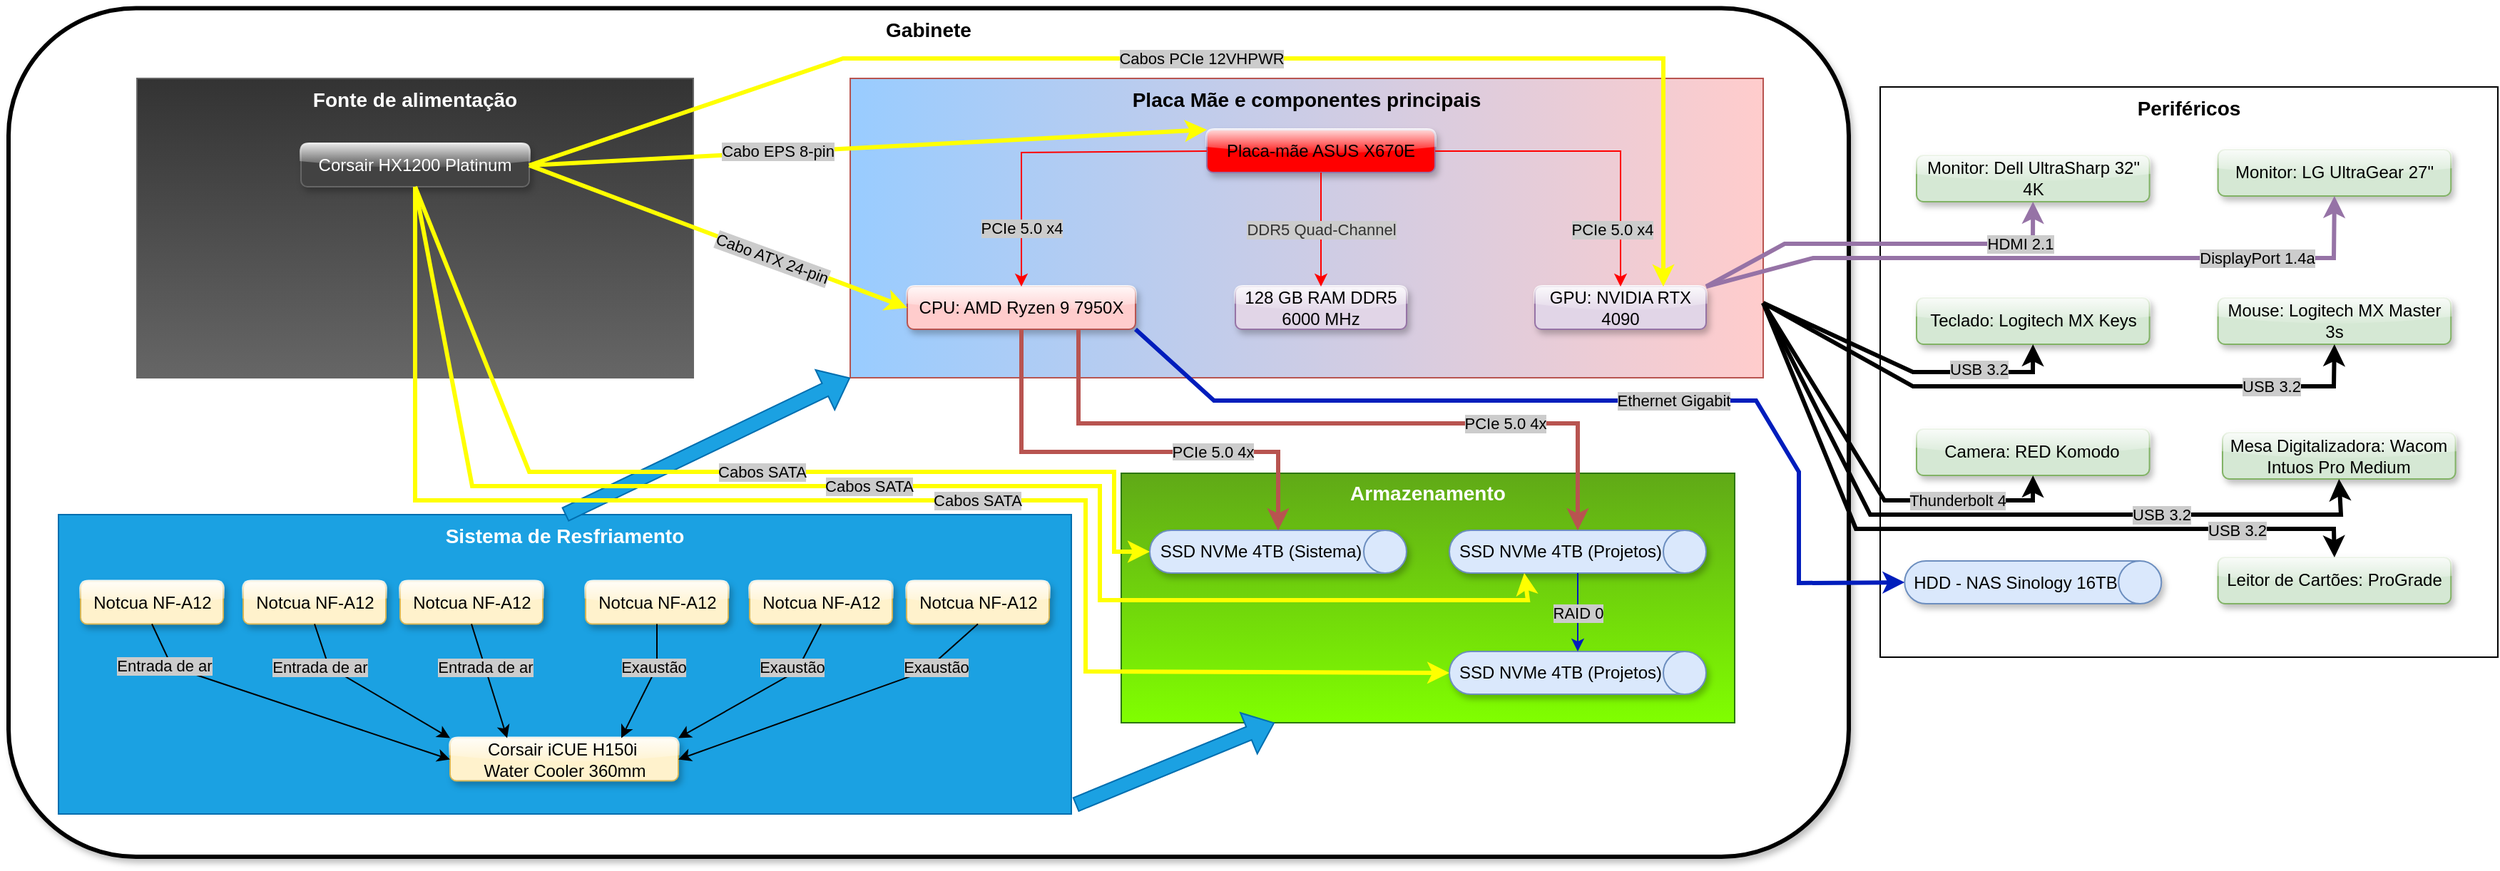 <mxfile version="26.1.0">
  <diagram name="Página-1" id="w-pWxgsOLJgiRa241B7u">
    <mxGraphModel dx="1683" dy="741" grid="1" gridSize="10" guides="1" tooltips="1" connect="1" arrows="1" fold="1" page="1" pageScale="1" pageWidth="827" pageHeight="1169" math="0" shadow="0">
      <root>
        <mxCell id="0" />
        <mxCell id="1" parent="0" />
        <mxCell id="-jeQGTVYPXbO6OJHoNEM-46" value="Gabinete" style="rounded=1;whiteSpace=wrap;html=1;fontSize=14;fontStyle=1;verticalAlign=top;labelBackgroundColor=default;glass=0;shadow=1;strokeWidth=3;" vertex="1" parent="1">
          <mxGeometry x="5" y="4.75" width="1290" height="595.25" as="geometry" />
        </mxCell>
        <mxCell id="-jeQGTVYPXbO6OJHoNEM-161" value="Fonte de alimentação" style="rounded=0;whiteSpace=wrap;html=1;fontSize=14;verticalAlign=top;fontStyle=1;fillColor=#666666;gradientColor=#333333;strokeColor=#666666;gradientDirection=north;fontColor=#FFFFFF;" vertex="1" parent="1">
          <mxGeometry x="95" y="54" width="390" height="210" as="geometry" />
        </mxCell>
        <mxCell id="-jeQGTVYPXbO6OJHoNEM-2" value="Placa Mãe e componentes principais" style="rounded=0;whiteSpace=wrap;html=1;verticalAlign=top;fontSize=14;fontStyle=1;fillColor=#99CCFF;gradientColor=#FFCCCC;strokeColor=#b85450;gradientDirection=east;" vertex="1" parent="1">
          <mxGeometry x="595" y="54" width="640" height="210" as="geometry" />
        </mxCell>
        <mxCell id="-jeQGTVYPXbO6OJHoNEM-4" value="&lt;div&gt;&lt;br&gt;&lt;/div&gt;&lt;div&gt;&lt;br&gt;&lt;/div&gt;Armazenamento" style="rounded=0;whiteSpace=wrap;html=1;glass=0;labelPosition=center;verticalLabelPosition=middle;align=center;verticalAlign=top;horizontal=1;spacingTop=-35;fontStyle=1;fontSize=14;labelBackgroundColor=none;fillColor=#60a917;strokeColor=#2D7600;fontColor=#ffffff;gradientColor=#80FF00;gradientDirection=south;" vertex="1" parent="1">
          <mxGeometry x="785" y="331" width="430" height="175" as="geometry" />
        </mxCell>
        <mxCell id="-jeQGTVYPXbO6OJHoNEM-1" value="Sistema de Resfriamento" style="rounded=0;whiteSpace=wrap;html=1;fontSize=14;fontStyle=1;verticalAlign=top;fillColor=#1ba1e2;fontColor=#ffffff;strokeColor=#006EAF;" vertex="1" parent="1">
          <mxGeometry x="40" y="360" width="710" height="210" as="geometry" />
        </mxCell>
        <mxCell id="-jeQGTVYPXbO6OJHoNEM-3" value="Periféricos" style="rounded=0;whiteSpace=wrap;html=1;labelPosition=center;verticalLabelPosition=middle;align=center;verticalAlign=top;fontStyle=1;fontSize=14;" vertex="1" parent="1">
          <mxGeometry x="1317" y="60" width="433" height="400" as="geometry" />
        </mxCell>
        <mxCell id="-jeQGTVYPXbO6OJHoNEM-11" value="SSD NVMe 4TB (Sistema)" style="shape=cylinder3;whiteSpace=wrap;html=1;boundedLbl=1;backgroundOutline=1;size=15;direction=south;fillColor=#dae8fc;strokeColor=#6c8ebf;shadow=1;rounded=1;glass=1;align=center;verticalAlign=middle;fontFamily=Helvetica;fontSize=12;fontColor=default;gradientColor=none;" vertex="1" parent="1">
          <mxGeometry x="805" y="371" width="180" height="30" as="geometry" />
        </mxCell>
        <mxCell id="-jeQGTVYPXbO6OJHoNEM-12" value="HDD - NAS Sinology 16TB" style="shape=cylinder3;whiteSpace=wrap;html=1;boundedLbl=1;backgroundOutline=1;size=15;direction=south;fillColor=#dae8fc;strokeColor=#6c8ebf;shadow=1;rounded=1;glass=1;align=center;verticalAlign=middle;fontFamily=Helvetica;fontSize=12;fontColor=default;gradientColor=none;" vertex="1" parent="1">
          <mxGeometry x="1334.14" y="392.5" width="180" height="30" as="geometry" />
        </mxCell>
        <mxCell id="-jeQGTVYPXbO6OJHoNEM-14" value="Placa-mãe ASUS X670E" style="rounded=1;whiteSpace=wrap;html=1;fillColor=#FF0000;strokeColor=#9673a6;glass=1;shadow=1;" vertex="1" parent="1">
          <mxGeometry x="845" y="90" width="160" height="30" as="geometry" />
        </mxCell>
        <mxCell id="-jeQGTVYPXbO6OJHoNEM-15" value="GPU: NVIDIA RTX 4090" style="rounded=1;whiteSpace=wrap;html=1;fillColor=#e1d5e7;strokeColor=#9673a6;glass=1;shadow=1;" vertex="1" parent="1">
          <mxGeometry x="1075" y="200" width="120" height="30" as="geometry" />
        </mxCell>
        <mxCell id="-jeQGTVYPXbO6OJHoNEM-16" value="128 GB RAM DDR5 6000 MHz" style="rounded=1;whiteSpace=wrap;html=1;fillColor=#e1d5e7;strokeColor=#9673a6;glass=1;shadow=1;" vertex="1" parent="1">
          <mxGeometry x="865" y="200" width="120" height="30" as="geometry" />
        </mxCell>
        <mxCell id="-jeQGTVYPXbO6OJHoNEM-18" value="CPU: AMD Ryzen 9 7950X" style="rounded=1;whiteSpace=wrap;html=1;fillColor=#FFCCCC;strokeColor=#b85450;glass=1;shadow=1;" vertex="1" parent="1">
          <mxGeometry x="635" y="200" width="160" height="30" as="geometry" />
        </mxCell>
        <mxCell id="-jeQGTVYPXbO6OJHoNEM-95" value="" style="group" vertex="1" connectable="0" parent="1">
          <mxGeometry x="55.5" y="406.75" width="679" height="140" as="geometry" />
        </mxCell>
        <mxCell id="-jeQGTVYPXbO6OJHoNEM-44" value="Corsair iCUE H150i&amp;nbsp;&lt;div&gt;Water Cooler 360mm&lt;/div&gt;" style="rounded=1;whiteSpace=wrap;html=1;fillColor=#fff2cc;strokeColor=#d6b656;glass=1;shadow=1;" vertex="1" parent="-jeQGTVYPXbO6OJHoNEM-95">
          <mxGeometry x="259" y="110" width="160" height="30" as="geometry" />
        </mxCell>
        <mxCell id="-jeQGTVYPXbO6OJHoNEM-45" value="&lt;font&gt;Notcua NF-A12&lt;/font&gt;" style="rounded=1;whiteSpace=wrap;html=1;fillColor=#fff2cc;strokeColor=#d6b656;glass=1;shadow=1;" vertex="1" parent="-jeQGTVYPXbO6OJHoNEM-95">
          <mxGeometry width="100" height="30" as="geometry" />
        </mxCell>
        <mxCell id="-jeQGTVYPXbO6OJHoNEM-51" value="&lt;font&gt;Notcua NF-A12&lt;/font&gt;" style="rounded=1;whiteSpace=wrap;html=1;fillColor=#fff2cc;strokeColor=#d6b656;glass=1;shadow=1;" vertex="1" parent="-jeQGTVYPXbO6OJHoNEM-95">
          <mxGeometry x="114" width="100" height="30" as="geometry" />
        </mxCell>
        <mxCell id="-jeQGTVYPXbO6OJHoNEM-52" value="&lt;font&gt;Notcua NF-A12&lt;/font&gt;" style="rounded=1;whiteSpace=wrap;html=1;fillColor=#fff2cc;strokeColor=#d6b656;glass=1;shadow=1;" vertex="1" parent="-jeQGTVYPXbO6OJHoNEM-95">
          <mxGeometry x="224" width="100" height="30" as="geometry" />
        </mxCell>
        <mxCell id="-jeQGTVYPXbO6OJHoNEM-53" value="&lt;font&gt;Notcua NF-A12&lt;/font&gt;" style="rounded=1;whiteSpace=wrap;html=1;fillColor=#fff2cc;strokeColor=#d6b656;glass=1;shadow=1;" vertex="1" parent="-jeQGTVYPXbO6OJHoNEM-95">
          <mxGeometry x="354" width="100" height="30" as="geometry" />
        </mxCell>
        <mxCell id="-jeQGTVYPXbO6OJHoNEM-54" value="&lt;font&gt;Notcua NF-A12&lt;/font&gt;" style="rounded=1;whiteSpace=wrap;html=1;fillColor=#fff2cc;strokeColor=#d6b656;glass=1;shadow=1;" vertex="1" parent="-jeQGTVYPXbO6OJHoNEM-95">
          <mxGeometry x="469" width="100" height="30" as="geometry" />
        </mxCell>
        <mxCell id="-jeQGTVYPXbO6OJHoNEM-55" value="&lt;font&gt;Notcua NF-A12&lt;/font&gt;" style="rounded=1;whiteSpace=wrap;html=1;fillColor=#fff2cc;strokeColor=#d6b656;glass=1;shadow=1;" vertex="1" parent="-jeQGTVYPXbO6OJHoNEM-95">
          <mxGeometry x="579" width="100" height="30" as="geometry" />
        </mxCell>
        <mxCell id="-jeQGTVYPXbO6OJHoNEM-56" value="" style="endArrow=classic;html=1;rounded=0;exitX=0.5;exitY=1;exitDx=0;exitDy=0;entryX=0;entryY=0.5;entryDx=0;entryDy=0;spacingLeft=0;spacingTop=6;" edge="1" parent="-jeQGTVYPXbO6OJHoNEM-95" source="-jeQGTVYPXbO6OJHoNEM-45" target="-jeQGTVYPXbO6OJHoNEM-44">
          <mxGeometry relative="1" as="geometry">
            <mxPoint x="224" y="100" as="sourcePoint" />
            <mxPoint x="324" y="100" as="targetPoint" />
            <Array as="points">
              <mxPoint x="64" y="60" />
            </Array>
          </mxGeometry>
        </mxCell>
        <mxCell id="-jeQGTVYPXbO6OJHoNEM-57" value="Entrada de ar" style="edgeLabel;resizable=0;html=1;;align=center;verticalAlign=middle;labelBackgroundColor=#CCCCCC;" connectable="0" vertex="1" parent="-jeQGTVYPXbO6OJHoNEM-56">
          <mxGeometry relative="1" as="geometry">
            <mxPoint x="-88" y="-28" as="offset" />
          </mxGeometry>
        </mxCell>
        <mxCell id="-jeQGTVYPXbO6OJHoNEM-60" value="" style="endArrow=classic;html=1;rounded=0;exitX=0.5;exitY=1;exitDx=0;exitDy=0;entryX=0;entryY=0;entryDx=0;entryDy=0;spacingLeft=0;spacingTop=6;" edge="1" parent="-jeQGTVYPXbO6OJHoNEM-95" source="-jeQGTVYPXbO6OJHoNEM-51" target="-jeQGTVYPXbO6OJHoNEM-44">
          <mxGeometry relative="1" as="geometry">
            <mxPoint x="74" y="40" as="sourcePoint" />
            <mxPoint x="297" y="125" as="targetPoint" />
            <Array as="points">
              <mxPoint x="174" y="60" />
            </Array>
          </mxGeometry>
        </mxCell>
        <mxCell id="-jeQGTVYPXbO6OJHoNEM-61" value="Entrada de ar" style="edgeLabel;resizable=0;html=1;;align=center;verticalAlign=middle;labelBackgroundColor=#CCCCCC;" connectable="0" vertex="1" parent="-jeQGTVYPXbO6OJHoNEM-60">
          <mxGeometry relative="1" as="geometry">
            <mxPoint x="-36" y="-17" as="offset" />
          </mxGeometry>
        </mxCell>
        <mxCell id="-jeQGTVYPXbO6OJHoNEM-62" value="" style="endArrow=classic;html=1;rounded=0;exitX=0.5;exitY=1;exitDx=0;exitDy=0;entryX=0.25;entryY=0;entryDx=0;entryDy=0;spacingLeft=0;spacingTop=6;" edge="1" parent="-jeQGTVYPXbO6OJHoNEM-95" source="-jeQGTVYPXbO6OJHoNEM-52" target="-jeQGTVYPXbO6OJHoNEM-44">
          <mxGeometry relative="1" as="geometry">
            <mxPoint x="84" y="50" as="sourcePoint" />
            <mxPoint x="307" y="135" as="targetPoint" />
            <Array as="points" />
          </mxGeometry>
        </mxCell>
        <mxCell id="-jeQGTVYPXbO6OJHoNEM-63" value="Entrada de ar" style="edgeLabel;resizable=0;html=1;;align=center;verticalAlign=middle;labelBackgroundColor=#CCCCCC;" connectable="0" vertex="1" parent="-jeQGTVYPXbO6OJHoNEM-62">
          <mxGeometry relative="1" as="geometry">
            <mxPoint x="-3" y="-10" as="offset" />
          </mxGeometry>
        </mxCell>
        <mxCell id="-jeQGTVYPXbO6OJHoNEM-64" value="" style="endArrow=classic;html=1;rounded=0;exitX=0.5;exitY=1;exitDx=0;exitDy=0;entryX=1;entryY=0.5;entryDx=0;entryDy=0;spacingLeft=0;spacingTop=6;" edge="1" parent="-jeQGTVYPXbO6OJHoNEM-95" source="-jeQGTVYPXbO6OJHoNEM-55" target="-jeQGTVYPXbO6OJHoNEM-44">
          <mxGeometry relative="1" as="geometry">
            <mxPoint x="94" y="60" as="sourcePoint" />
            <mxPoint x="317" y="145" as="targetPoint" />
            <Array as="points">
              <mxPoint x="592" y="63" />
            </Array>
          </mxGeometry>
        </mxCell>
        <mxCell id="-jeQGTVYPXbO6OJHoNEM-65" value="Exaustão" style="edgeLabel;resizable=0;html=1;;align=center;verticalAlign=middle;labelBackgroundColor=#CCCCCC;" connectable="0" vertex="1" parent="-jeQGTVYPXbO6OJHoNEM-64">
          <mxGeometry relative="1" as="geometry">
            <mxPoint x="70" y="-26" as="offset" />
          </mxGeometry>
        </mxCell>
        <mxCell id="-jeQGTVYPXbO6OJHoNEM-66" value="" style="endArrow=classic;html=1;rounded=0;exitX=0.5;exitY=1;exitDx=0;exitDy=0;entryX=1;entryY=0;entryDx=0;entryDy=0;spacingLeft=0;spacingTop=6;" edge="1" parent="-jeQGTVYPXbO6OJHoNEM-95" source="-jeQGTVYPXbO6OJHoNEM-54" target="-jeQGTVYPXbO6OJHoNEM-44">
          <mxGeometry relative="1" as="geometry">
            <mxPoint x="624" y="40" as="sourcePoint" />
            <mxPoint x="457" y="125" as="targetPoint" />
            <Array as="points">
              <mxPoint x="502" y="63" />
            </Array>
          </mxGeometry>
        </mxCell>
        <mxCell id="-jeQGTVYPXbO6OJHoNEM-67" value="Exaustão" style="edgeLabel;resizable=0;html=1;;align=center;verticalAlign=middle;labelBackgroundColor=#CCCCCC;" connectable="0" vertex="1" parent="-jeQGTVYPXbO6OJHoNEM-66">
          <mxGeometry relative="1" as="geometry">
            <mxPoint x="22" y="-17" as="offset" />
          </mxGeometry>
        </mxCell>
        <mxCell id="-jeQGTVYPXbO6OJHoNEM-68" value="" style="endArrow=classic;html=1;rounded=0;exitX=0.5;exitY=1;exitDx=0;exitDy=0;entryX=0.75;entryY=0;entryDx=0;entryDy=0;spacingLeft=0;spacingTop=6;" edge="1" parent="-jeQGTVYPXbO6OJHoNEM-95" source="-jeQGTVYPXbO6OJHoNEM-53" target="-jeQGTVYPXbO6OJHoNEM-44">
          <mxGeometry relative="1" as="geometry">
            <mxPoint x="514" y="40" as="sourcePoint" />
            <mxPoint x="457" y="110" as="targetPoint" />
            <Array as="points">
              <mxPoint x="404" y="60" />
            </Array>
          </mxGeometry>
        </mxCell>
        <mxCell id="-jeQGTVYPXbO6OJHoNEM-69" value="Exaustão" style="edgeLabel;resizable=0;html=1;;align=center;verticalAlign=middle;labelBackgroundColor=#CCCCCC;" connectable="0" vertex="1" parent="-jeQGTVYPXbO6OJHoNEM-68">
          <mxGeometry relative="1" as="geometry">
            <mxPoint x="3" y="-12" as="offset" />
          </mxGeometry>
        </mxCell>
        <mxCell id="-jeQGTVYPXbO6OJHoNEM-123" value="SSD NVMe 4TB (Projetos)" style="shape=cylinder3;whiteSpace=wrap;html=1;boundedLbl=1;backgroundOutline=1;size=15;direction=south;fillColor=#dae8fc;strokeColor=#6c8ebf;shadow=1;rounded=1;glass=1;align=center;verticalAlign=middle;fontFamily=Helvetica;fontSize=12;fontColor=default;gradientColor=none;" vertex="1" parent="1">
          <mxGeometry x="1015" y="371" width="180" height="30" as="geometry" />
        </mxCell>
        <mxCell id="-jeQGTVYPXbO6OJHoNEM-124" value="SSD NVMe 4TB (Projetos)" style="shape=cylinder3;whiteSpace=wrap;html=1;boundedLbl=1;backgroundOutline=1;size=15;direction=south;fillColor=#dae8fc;strokeColor=#6c8ebf;shadow=1;rounded=1;glass=1;align=center;verticalAlign=middle;fontFamily=Helvetica;fontSize=12;fontColor=default;gradientColor=none;" vertex="1" parent="1">
          <mxGeometry x="1015" y="456" width="180" height="30" as="geometry" />
        </mxCell>
        <mxCell id="-jeQGTVYPXbO6OJHoNEM-136" value="" style="endArrow=classic;html=1;rounded=0;exitX=1;exitY=0.5;exitDx=0;exitDy=0;exitPerimeter=0;strokeColor=#001DBC;fillColor=#0050ef;" edge="1" parent="1" source="-jeQGTVYPXbO6OJHoNEM-123" target="-jeQGTVYPXbO6OJHoNEM-124">
          <mxGeometry relative="1" as="geometry">
            <mxPoint x="855" y="391" as="sourcePoint" />
            <mxPoint x="955" y="391" as="targetPoint" />
          </mxGeometry>
        </mxCell>
        <mxCell id="-jeQGTVYPXbO6OJHoNEM-137" value="RAID 0" style="edgeLabel;resizable=0;html=1;;align=center;verticalAlign=middle;labelBackgroundColor=#CCCCCC;" connectable="0" vertex="1" parent="-jeQGTVYPXbO6OJHoNEM-136">
          <mxGeometry relative="1" as="geometry" />
        </mxCell>
        <mxCell id="-jeQGTVYPXbO6OJHoNEM-138" value="" style="endArrow=classic;html=1;rounded=0;exitX=1;exitY=1;exitDx=0;exitDy=0;entryX=0.5;entryY=1;entryDx=0;entryDy=0;entryPerimeter=0;strokeColor=#001DBC;strokeWidth=3;fillColor=#0050ef;" edge="1" parent="1" source="-jeQGTVYPXbO6OJHoNEM-18" target="-jeQGTVYPXbO6OJHoNEM-12">
          <mxGeometry relative="1" as="geometry">
            <mxPoint x="930" y="465" as="sourcePoint" />
            <mxPoint x="1030" y="465" as="targetPoint" />
            <Array as="points">
              <mxPoint x="850" y="280" />
              <mxPoint x="1230" y="280" />
              <mxPoint x="1260" y="330" />
              <mxPoint x="1260" y="408" />
            </Array>
          </mxGeometry>
        </mxCell>
        <mxCell id="-jeQGTVYPXbO6OJHoNEM-139" value="Ethernet Gigabit" style="edgeLabel;resizable=0;html=1;;align=center;verticalAlign=middle;labelBackgroundColor=#CCCCCC;" connectable="0" vertex="1" parent="-jeQGTVYPXbO6OJHoNEM-138">
          <mxGeometry relative="1" as="geometry">
            <mxPoint x="64" as="offset" />
          </mxGeometry>
        </mxCell>
        <mxCell id="-jeQGTVYPXbO6OJHoNEM-143" value="" style="endArrow=classic;html=1;rounded=0;exitX=1;exitY=0.5;exitDx=0;exitDy=0;strokeColor=#FF0000;entryX=0.5;entryY=0;entryDx=0;entryDy=0;" edge="1" parent="1" source="-jeQGTVYPXbO6OJHoNEM-14" target="-jeQGTVYPXbO6OJHoNEM-15">
          <mxGeometry relative="1" as="geometry">
            <mxPoint x="1225" y="267" as="sourcePoint" />
            <mxPoint x="1135" y="410" as="targetPoint" />
            <Array as="points">
              <mxPoint x="1135" y="105" />
            </Array>
          </mxGeometry>
        </mxCell>
        <mxCell id="-jeQGTVYPXbO6OJHoNEM-144" value="PCIe 5.0 x4" style="edgeLabel;resizable=0;html=1;;align=center;verticalAlign=middle;labelBackgroundColor=#CCCCCC;" connectable="0" vertex="1" parent="-jeQGTVYPXbO6OJHoNEM-143">
          <mxGeometry relative="1" as="geometry">
            <mxPoint x="11" y="55" as="offset" />
          </mxGeometry>
        </mxCell>
        <mxCell id="-jeQGTVYPXbO6OJHoNEM-145" value="" style="endArrow=classic;html=1;rounded=0;exitX=0;exitY=0.5;exitDx=0;exitDy=0;strokeColor=#FF0000;entryX=0.5;entryY=0;entryDx=0;entryDy=0;" edge="1" parent="1" source="-jeQGTVYPXbO6OJHoNEM-14" target="-jeQGTVYPXbO6OJHoNEM-18">
          <mxGeometry relative="1" as="geometry">
            <mxPoint x="1015" y="115" as="sourcePoint" />
            <mxPoint x="1145" y="237" as="targetPoint" />
            <Array as="points">
              <mxPoint x="715" y="106" />
            </Array>
          </mxGeometry>
        </mxCell>
        <mxCell id="-jeQGTVYPXbO6OJHoNEM-146" value="PCIe 5.0 x4" style="edgeLabel;resizable=0;html=1;;align=center;verticalAlign=middle;labelBackgroundColor=#CCCCCC;" connectable="0" vertex="1" parent="-jeQGTVYPXbO6OJHoNEM-145">
          <mxGeometry relative="1" as="geometry">
            <mxPoint x="-18" y="53" as="offset" />
          </mxGeometry>
        </mxCell>
        <mxCell id="-jeQGTVYPXbO6OJHoNEM-147" value="" style="endArrow=classic;html=1;rounded=0;exitX=0.5;exitY=1;exitDx=0;exitDy=0;entryX=0.5;entryY=0;entryDx=0;entryDy=0;strokeColor=#FF0000;" edge="1" parent="1" source="-jeQGTVYPXbO6OJHoNEM-14" target="-jeQGTVYPXbO6OJHoNEM-16">
          <mxGeometry relative="1" as="geometry">
            <mxPoint x="795" y="250" as="sourcePoint" />
            <mxPoint x="895" y="250" as="targetPoint" />
            <Array as="points" />
          </mxGeometry>
        </mxCell>
        <mxCell id="-jeQGTVYPXbO6OJHoNEM-148" value="&lt;span style=&quot;color: rgb(51, 51, 51); text-wrap-mode: wrap;&quot;&gt;DDR5 Quad-Channel&lt;/span&gt;" style="edgeLabel;resizable=0;html=1;;align=center;verticalAlign=middle;labelBackgroundColor=#CCCCCC;" connectable="0" vertex="1" parent="-jeQGTVYPXbO6OJHoNEM-147">
          <mxGeometry relative="1" as="geometry">
            <mxPoint as="offset" />
          </mxGeometry>
        </mxCell>
        <mxCell id="-jeQGTVYPXbO6OJHoNEM-154" value="Corsair HX1200 Platinum" style="rounded=1;whiteSpace=wrap;html=1;fillColor=#424242;strokeColor=#666666;glass=1;shadow=1;fontColor=#FFFFFF;" vertex="1" parent="1">
          <mxGeometry x="210" y="100" width="160" height="30" as="geometry" />
        </mxCell>
        <mxCell id="-jeQGTVYPXbO6OJHoNEM-165" value="Mesa Digitalizadora: Wacom Intuos Pro Medium" style="rounded=1;whiteSpace=wrap;html=1;fillColor=#d5e8d4;strokeColor=#82b366;glass=1;shadow=1;" vertex="1" parent="1">
          <mxGeometry x="1556.998" y="302.5" width="163.288" height="32.5" as="geometry" />
        </mxCell>
        <mxCell id="-jeQGTVYPXbO6OJHoNEM-84" value="Camera: RED Komodo" style="rounded=1;whiteSpace=wrap;html=1;fillColor=#d5e8d4;strokeColor=#82b366;glass=1;shadow=1;" vertex="1" parent="1">
          <mxGeometry x="1342.498" y="300" width="163.288" height="32.5" as="geometry" />
        </mxCell>
        <mxCell id="-jeQGTVYPXbO6OJHoNEM-86" value="&lt;font&gt;Leitor de Cartões: ProGrade&lt;/font&gt;" style="rounded=1;whiteSpace=wrap;html=1;fillColor=#d5e8d4;strokeColor=#82b366;glass=1;shadow=1;" vertex="1" parent="1">
          <mxGeometry x="1553.812" y="390" width="163.288" height="32.5" as="geometry" />
        </mxCell>
        <mxCell id="-jeQGTVYPXbO6OJHoNEM-82" value="&lt;font&gt;Monitor: Dell UltraSharp 32&quot; 4K&lt;/font&gt;" style="rounded=1;whiteSpace=wrap;html=1;fillColor=#d5e8d4;strokeColor=#82b366;glass=1;shadow=1;" vertex="1" parent="1">
          <mxGeometry x="1342.5" y="108" width="163.288" height="32.5" as="geometry" />
        </mxCell>
        <mxCell id="-jeQGTVYPXbO6OJHoNEM-83" value="Monitor: LG UltraGear 27&quot;&lt;span style=&quot;color: rgba(0, 0, 0, 0); font-family: monospace; font-size: 0px; text-align: start; text-wrap-mode: nowrap;&quot;&gt;%3CmxGraphModel%3E%3Croot%3E%3CmxCell%20id%3D%220%22%2F%3E%3CmxCell%20id%3D%221%22%20parent%3D%220%22%2F%3E%3CmxCell%20id%3D%222%22%20value%3D%22%26lt%3Bfont%26gt%3BDell%20UltraSharp%2032%26quot%3B%204K%26lt%3B%2Ffont%26gt%3B%22%20style%3D%22rounded%3D1%3BwhiteSpace%3Dwrap%3Bhtml%3D1%3BfillColor%3D%23fff2cc%3BstrokeColor%3D%23d6b656%3Bglass%3D1%3Bshadow%3D1%3B%22%20vertex%3D%221%22%20parent%3D%221%22%3E%3CmxGeometry%20x%3D%22-150%22%20y%3D%22360%22%20width%3D%22100%22%20height%3D%2230%22%20as%3D%22geometry%22%2F%3E%3C%2FmxCell%3E%3C%2Froot%3E%3C%2FmxGraphModel%3E&lt;/span&gt;" style="rounded=1;whiteSpace=wrap;html=1;fillColor=#d5e8d4;strokeColor=#82b366;glass=1;shadow=1;" vertex="1" parent="1">
          <mxGeometry x="1553.811" y="104" width="163.288" height="32.5" as="geometry" />
        </mxCell>
        <mxCell id="-jeQGTVYPXbO6OJHoNEM-89" value="&lt;font&gt;Teclado: Logitech MX Keys&lt;/font&gt;" style="rounded=1;whiteSpace=wrap;html=1;fillColor=#d5e8d4;strokeColor=#82b366;glass=1;shadow=1;" vertex="1" parent="1">
          <mxGeometry x="1342.5" y="208" width="163.288" height="32.5" as="geometry" />
        </mxCell>
        <mxCell id="-jeQGTVYPXbO6OJHoNEM-90" value="&lt;font&gt;Mouse: Logitech MX Master 3s&lt;/font&gt;" style="rounded=1;whiteSpace=wrap;html=1;fillColor=#d5e8d4;strokeColor=#82b366;glass=1;shadow=1;" vertex="1" parent="1">
          <mxGeometry x="1553.811" y="208" width="163.288" height="32.5" as="geometry" />
        </mxCell>
        <mxCell id="-jeQGTVYPXbO6OJHoNEM-172" value="" style="shape=flexArrow;endArrow=classic;html=1;rounded=0;exitX=0.5;exitY=0;exitDx=0;exitDy=0;entryX=0;entryY=1;entryDx=0;entryDy=0;fillColor=#1ba1e2;strokeColor=#006EAF;" edge="1" parent="1" source="-jeQGTVYPXbO6OJHoNEM-1" target="-jeQGTVYPXbO6OJHoNEM-2">
          <mxGeometry width="50" height="50" relative="1" as="geometry">
            <mxPoint x="745" y="346" as="sourcePoint" />
            <mxPoint x="795" y="296" as="targetPoint" />
          </mxGeometry>
        </mxCell>
        <mxCell id="-jeQGTVYPXbO6OJHoNEM-174" value="" style="endArrow=classic;html=1;rounded=0;exitX=1;exitY=0;exitDx=0;exitDy=0;entryX=0.5;entryY=1;entryDx=0;entryDy=0;strokeWidth=3;strokeColor=#9673a6;fillColor=#e1d5e7;" edge="1" parent="1" source="-jeQGTVYPXbO6OJHoNEM-15" target="-jeQGTVYPXbO6OJHoNEM-82">
          <mxGeometry relative="1" as="geometry">
            <mxPoint x="1290" y="180" as="sourcePoint" />
            <mxPoint x="1390" y="180" as="targetPoint" />
            <Array as="points">
              <mxPoint x="1250" y="170" />
              <mxPoint x="1424" y="170" />
            </Array>
          </mxGeometry>
        </mxCell>
        <mxCell id="-jeQGTVYPXbO6OJHoNEM-175" value="HDMI 2.1" style="edgeLabel;resizable=0;html=1;;align=center;verticalAlign=middle;labelBackgroundColor=light-dark(#CCCCCC,#535353);" connectable="0" vertex="1" parent="-jeQGTVYPXbO6OJHoNEM-174">
          <mxGeometry relative="1" as="geometry">
            <mxPoint x="94" as="offset" />
          </mxGeometry>
        </mxCell>
        <mxCell id="-jeQGTVYPXbO6OJHoNEM-176" value="" style="endArrow=classic;html=1;rounded=0;exitX=1;exitY=0;exitDx=0;exitDy=0;entryX=0.5;entryY=1;entryDx=0;entryDy=0;strokeWidth=3;strokeColor=#9673a6;fillColor=#e1d5e7;" edge="1" parent="1" source="-jeQGTVYPXbO6OJHoNEM-15" target="-jeQGTVYPXbO6OJHoNEM-83">
          <mxGeometry relative="1" as="geometry">
            <mxPoint x="1230" y="214" as="sourcePoint" />
            <mxPoint x="1547" y="151" as="targetPoint" />
            <Array as="points">
              <mxPoint x="1270" y="180" />
              <mxPoint x="1635" y="180" />
            </Array>
          </mxGeometry>
        </mxCell>
        <mxCell id="-jeQGTVYPXbO6OJHoNEM-177" value="DisplayPort 1.4a" style="edgeLabel;resizable=0;html=1;;align=center;verticalAlign=middle;labelBackgroundColor=light-dark(#CCCCCC,#535353);" connectable="0" vertex="1" parent="-jeQGTVYPXbO6OJHoNEM-176">
          <mxGeometry relative="1" as="geometry">
            <mxPoint x="145" as="offset" />
          </mxGeometry>
        </mxCell>
        <mxCell id="-jeQGTVYPXbO6OJHoNEM-179" value="" style="endArrow=classic;html=1;rounded=0;exitX=1;exitY=0.75;exitDx=0;exitDy=0;entryX=0.5;entryY=0;entryDx=0;entryDy=0;strokeWidth=3;" edge="1" parent="1" source="-jeQGTVYPXbO6OJHoNEM-2" target="-jeQGTVYPXbO6OJHoNEM-86">
          <mxGeometry relative="1" as="geometry">
            <mxPoint x="1500" y="350" as="sourcePoint" />
            <mxPoint x="1600" y="350" as="targetPoint" />
            <Array as="points">
              <mxPoint x="1300" y="370" />
              <mxPoint x="1635" y="370" />
            </Array>
          </mxGeometry>
        </mxCell>
        <mxCell id="-jeQGTVYPXbO6OJHoNEM-180" value="USB 3.2" style="edgeLabel;resizable=0;html=1;;align=center;verticalAlign=middle;labelBackgroundColor=light-dark(#CCCCCC,#535353);" connectable="0" vertex="1" parent="-jeQGTVYPXbO6OJHoNEM-179">
          <mxGeometry relative="1" as="geometry">
            <mxPoint x="175" y="1" as="offset" />
          </mxGeometry>
        </mxCell>
        <mxCell id="-jeQGTVYPXbO6OJHoNEM-181" value="" style="endArrow=classic;html=1;rounded=0;exitX=1;exitY=0.75;exitDx=0;exitDy=0;entryX=0.5;entryY=1;entryDx=0;entryDy=0;strokeWidth=3;" edge="1" parent="1" source="-jeQGTVYPXbO6OJHoNEM-2" target="-jeQGTVYPXbO6OJHoNEM-165">
          <mxGeometry relative="1" as="geometry">
            <mxPoint x="1330" y="250" as="sourcePoint" />
            <mxPoint x="1788" y="372" as="targetPoint" />
            <Array as="points">
              <mxPoint x="1310" y="360" />
              <mxPoint x="1640" y="360" />
            </Array>
          </mxGeometry>
        </mxCell>
        <mxCell id="-jeQGTVYPXbO6OJHoNEM-182" value="USB 3.2" style="edgeLabel;resizable=0;html=1;;align=center;verticalAlign=middle;labelBackgroundColor=light-dark(#CCCCCC,#535353);" connectable="0" vertex="1" parent="-jeQGTVYPXbO6OJHoNEM-181">
          <mxGeometry relative="1" as="geometry">
            <mxPoint x="110" as="offset" />
          </mxGeometry>
        </mxCell>
        <mxCell id="-jeQGTVYPXbO6OJHoNEM-183" value="" style="endArrow=classic;html=1;rounded=0;exitX=1;exitY=0.75;exitDx=0;exitDy=0;entryX=0.5;entryY=1;entryDx=0;entryDy=0;strokeWidth=3;" edge="1" parent="1" source="-jeQGTVYPXbO6OJHoNEM-2" target="-jeQGTVYPXbO6OJHoNEM-84">
          <mxGeometry relative="1" as="geometry">
            <mxPoint x="1300" y="226" as="sourcePoint" />
            <mxPoint x="1762" y="345" as="targetPoint" />
            <Array as="points">
              <mxPoint x="1320" y="350" />
              <mxPoint x="1424" y="350" />
            </Array>
          </mxGeometry>
        </mxCell>
        <mxCell id="-jeQGTVYPXbO6OJHoNEM-184" value="Thunderbolt 4" style="edgeLabel;resizable=0;html=1;;align=center;verticalAlign=middle;labelBackgroundColor=light-dark(#CCCCCC,#535353);" connectable="0" vertex="1" parent="-jeQGTVYPXbO6OJHoNEM-183">
          <mxGeometry relative="1" as="geometry">
            <mxPoint x="61" y="17" as="offset" />
          </mxGeometry>
        </mxCell>
        <mxCell id="-jeQGTVYPXbO6OJHoNEM-185" value="" style="endArrow=classic;html=1;rounded=0;exitX=1;exitY=0.75;exitDx=0;exitDy=0;entryX=0.5;entryY=1;entryDx=0;entryDy=0;strokeWidth=3;" edge="1" parent="1" source="-jeQGTVYPXbO6OJHoNEM-2" target="-jeQGTVYPXbO6OJHoNEM-89">
          <mxGeometry relative="1" as="geometry">
            <mxPoint x="1330" y="152" as="sourcePoint" />
            <mxPoint x="1577" y="269" as="targetPoint" />
            <Array as="points">
              <mxPoint x="1340" y="260" />
              <mxPoint x="1424" y="260" />
            </Array>
          </mxGeometry>
        </mxCell>
        <mxCell id="-jeQGTVYPXbO6OJHoNEM-186" value="USB 3.2" style="edgeLabel;resizable=0;html=1;;align=center;verticalAlign=middle;labelBackgroundColor=light-dark(#CCCCCC,#535353);" connectable="0" vertex="1" parent="-jeQGTVYPXbO6OJHoNEM-185">
          <mxGeometry relative="1" as="geometry">
            <mxPoint x="51" as="offset" />
          </mxGeometry>
        </mxCell>
        <mxCell id="-jeQGTVYPXbO6OJHoNEM-187" value="" style="endArrow=classic;html=1;rounded=0;exitX=1;exitY=0.75;exitDx=0;exitDy=0;entryX=0.5;entryY=1;entryDx=0;entryDy=0;strokeWidth=3;" edge="1" parent="1" source="-jeQGTVYPXbO6OJHoNEM-2" target="-jeQGTVYPXbO6OJHoNEM-90">
          <mxGeometry relative="1" as="geometry">
            <mxPoint x="1300" y="226" as="sourcePoint" />
            <mxPoint x="1547" y="251" as="targetPoint" />
            <Array as="points">
              <mxPoint x="1340" y="270" />
              <mxPoint x="1635" y="270" />
            </Array>
          </mxGeometry>
        </mxCell>
        <mxCell id="-jeQGTVYPXbO6OJHoNEM-188" value="USB 3.2" style="edgeLabel;resizable=0;html=1;;align=center;verticalAlign=middle;labelBackgroundColor=light-dark(#CCCCCC,#535353);" connectable="0" vertex="1" parent="-jeQGTVYPXbO6OJHoNEM-187">
          <mxGeometry relative="1" as="geometry">
            <mxPoint x="148" as="offset" />
          </mxGeometry>
        </mxCell>
        <mxCell id="-jeQGTVYPXbO6OJHoNEM-189" value="" style="endArrow=classic;html=1;rounded=0;exitX=0.5;exitY=1;exitDx=0;exitDy=0;entryX=0;entryY=0.5;entryDx=0;entryDy=0;entryPerimeter=0;strokeWidth=3;fillColor=#f8cecc;strokeColor=#b85450;" edge="1" parent="1" source="-jeQGTVYPXbO6OJHoNEM-18" target="-jeQGTVYPXbO6OJHoNEM-11">
          <mxGeometry relative="1" as="geometry">
            <mxPoint x="795" y="326" as="sourcePoint" />
            <mxPoint x="895" y="326" as="targetPoint" />
            <Array as="points">
              <mxPoint x="715" y="316" />
              <mxPoint x="895" y="316" />
            </Array>
          </mxGeometry>
        </mxCell>
        <mxCell id="-jeQGTVYPXbO6OJHoNEM-190" value="&lt;span style=&quot;background-color: light-dark(rgb(204, 204, 204), rgb(83, 83, 83));&quot;&gt;PCIe 5.0 4x&lt;/span&gt;" style="edgeLabel;resizable=0;html=1;;align=center;verticalAlign=middle;" connectable="0" vertex="1" parent="-jeQGTVYPXbO6OJHoNEM-189">
          <mxGeometry relative="1" as="geometry">
            <mxPoint x="59" as="offset" />
          </mxGeometry>
        </mxCell>
        <mxCell id="-jeQGTVYPXbO6OJHoNEM-191" value="" style="endArrow=classic;html=1;rounded=0;exitX=0.75;exitY=1;exitDx=0;exitDy=0;entryX=0;entryY=0.5;entryDx=0;entryDy=0;entryPerimeter=0;strokeWidth=3;fillColor=#f8cecc;strokeColor=#b85450;" edge="1" parent="1" source="-jeQGTVYPXbO6OJHoNEM-18" target="-jeQGTVYPXbO6OJHoNEM-123">
          <mxGeometry relative="1" as="geometry">
            <mxPoint x="725" y="240" as="sourcePoint" />
            <mxPoint x="905" y="381" as="targetPoint" />
            <Array as="points">
              <mxPoint x="755" y="296" />
              <mxPoint x="1105" y="296" />
            </Array>
          </mxGeometry>
        </mxCell>
        <mxCell id="-jeQGTVYPXbO6OJHoNEM-192" value="PCIe 5.0 4x" style="edgeLabel;resizable=0;html=1;;align=center;verticalAlign=middle;labelBackgroundColor=light-dark(#CCCCCC,#535353);" connectable="0" vertex="1" parent="-jeQGTVYPXbO6OJHoNEM-191">
          <mxGeometry relative="1" as="geometry">
            <mxPoint x="119" as="offset" />
          </mxGeometry>
        </mxCell>
        <mxCell id="-jeQGTVYPXbO6OJHoNEM-194" value="" style="shape=flexArrow;endArrow=classic;html=1;rounded=0;exitX=1.004;exitY=0.969;exitDx=0;exitDy=0;entryX=0.25;entryY=1;entryDx=0;entryDy=0;fillColor=#1ba1e2;strokeColor=#006EAF;exitPerimeter=0;" edge="1" parent="1" source="-jeQGTVYPXbO6OJHoNEM-1" target="-jeQGTVYPXbO6OJHoNEM-4">
          <mxGeometry width="50" height="50" relative="1" as="geometry">
            <mxPoint x="765" y="485.5" as="sourcePoint" />
            <mxPoint x="980" y="418.5" as="targetPoint" />
          </mxGeometry>
        </mxCell>
        <mxCell id="-jeQGTVYPXbO6OJHoNEM-195" value="" style="endArrow=classic;html=1;rounded=0;exitX=1;exitY=0.5;exitDx=0;exitDy=0;entryX=0;entryY=0.5;entryDx=0;entryDy=0;strokeWidth=3;strokeColor=#FFFF00;" edge="1" parent="1" source="-jeQGTVYPXbO6OJHoNEM-154" target="-jeQGTVYPXbO6OJHoNEM-18">
          <mxGeometry relative="1" as="geometry">
            <mxPoint x="620" y="250" as="sourcePoint" />
            <mxPoint x="720" y="250" as="targetPoint" />
          </mxGeometry>
        </mxCell>
        <mxCell id="-jeQGTVYPXbO6OJHoNEM-196" value="Cabo ATX 24-pin" style="edgeLabel;resizable=0;html=1;;align=center;verticalAlign=middle;rotation=20;labelBackgroundColor=light-dark(#CCCCCC,#535353);" connectable="0" vertex="1" parent="-jeQGTVYPXbO6OJHoNEM-195">
          <mxGeometry relative="1" as="geometry">
            <mxPoint x="37" y="15" as="offset" />
          </mxGeometry>
        </mxCell>
        <mxCell id="-jeQGTVYPXbO6OJHoNEM-197" value="" style="endArrow=classic;html=1;rounded=0;exitX=1;exitY=0.5;exitDx=0;exitDy=0;entryX=0.75;entryY=0;entryDx=0;entryDy=0;strokeWidth=3;strokeColor=#FFFF00;" edge="1" parent="1" source="-jeQGTVYPXbO6OJHoNEM-154" target="-jeQGTVYPXbO6OJHoNEM-15">
          <mxGeometry relative="1" as="geometry">
            <mxPoint x="620" y="250" as="sourcePoint" />
            <mxPoint x="720" y="250" as="targetPoint" />
            <Array as="points">
              <mxPoint x="590" y="40" />
              <mxPoint x="1165" y="40" />
            </Array>
          </mxGeometry>
        </mxCell>
        <mxCell id="-jeQGTVYPXbO6OJHoNEM-198" value="Cabos PCIe 12VHPWR" style="edgeLabel;resizable=0;html=1;;align=center;verticalAlign=middle;labelBackgroundColor=light-dark(#CCCCCC,#535353);" connectable="0" vertex="1" parent="-jeQGTVYPXbO6OJHoNEM-197">
          <mxGeometry relative="1" as="geometry" />
        </mxCell>
        <mxCell id="-jeQGTVYPXbO6OJHoNEM-199" value="" style="endArrow=classic;html=1;rounded=0;exitX=1;exitY=0.5;exitDx=0;exitDy=0;entryX=0;entryY=0;entryDx=0;entryDy=0;strokeWidth=3;strokeColor=#FFFF00;" edge="1" parent="1" source="-jeQGTVYPXbO6OJHoNEM-154" target="-jeQGTVYPXbO6OJHoNEM-14">
          <mxGeometry relative="1" as="geometry">
            <mxPoint x="380" y="125" as="sourcePoint" />
            <mxPoint x="645" y="225" as="targetPoint" />
          </mxGeometry>
        </mxCell>
        <mxCell id="-jeQGTVYPXbO6OJHoNEM-200" value="Cabo EPS 8-pin" style="edgeLabel;resizable=0;html=1;;align=center;verticalAlign=middle;rotation=0;labelBackgroundColor=light-dark(#CCCCCC,#535353);" connectable="0" vertex="1" parent="-jeQGTVYPXbO6OJHoNEM-199">
          <mxGeometry relative="1" as="geometry">
            <mxPoint x="-64" y="2" as="offset" />
          </mxGeometry>
        </mxCell>
        <mxCell id="-jeQGTVYPXbO6OJHoNEM-201" value="" style="endArrow=classic;html=1;rounded=0;exitX=0.5;exitY=1;exitDx=0;exitDy=0;entryX=1;entryY=0;entryDx=0;entryDy=127.5;entryPerimeter=0;strokeWidth=3;strokeColor=#FFFF00;" edge="1" parent="1" source="-jeQGTVYPXbO6OJHoNEM-154" target="-jeQGTVYPXbO6OJHoNEM-123">
          <mxGeometry relative="1" as="geometry">
            <mxPoint x="380" y="125" as="sourcePoint" />
            <mxPoint x="645" y="225" as="targetPoint" />
            <Array as="points">
              <mxPoint x="330" y="340" />
              <mxPoint x="770" y="340" />
              <mxPoint x="770" y="420" />
              <mxPoint x="1070" y="420" />
            </Array>
          </mxGeometry>
        </mxCell>
        <mxCell id="-jeQGTVYPXbO6OJHoNEM-203" value="" style="endArrow=classic;html=1;rounded=0;entryX=0.5;entryY=1;entryDx=0;entryDy=0;entryPerimeter=0;strokeWidth=3;strokeColor=#FFFF00;" edge="1" parent="1" target="-jeQGTVYPXbO6OJHoNEM-11">
          <mxGeometry relative="1" as="geometry">
            <mxPoint x="290" y="130" as="sourcePoint" />
            <mxPoint x="815" y="396" as="targetPoint" />
            <Array as="points">
              <mxPoint x="370" y="330" />
              <mxPoint x="780" y="330" />
              <mxPoint x="780" y="386" />
            </Array>
          </mxGeometry>
        </mxCell>
        <mxCell id="-jeQGTVYPXbO6OJHoNEM-204" value="Cabos SATA" style="edgeLabel;resizable=0;html=1;;align=center;verticalAlign=middle;labelBackgroundColor=light-dark(#CCCCCC,#535353);" connectable="0" vertex="1" parent="-jeQGTVYPXbO6OJHoNEM-203">
          <mxGeometry relative="1" as="geometry">
            <mxPoint x="25" as="offset" />
          </mxGeometry>
        </mxCell>
        <mxCell id="-jeQGTVYPXbO6OJHoNEM-205" value="" style="endArrow=classic;html=1;rounded=0;exitX=0.5;exitY=1;exitDx=0;exitDy=0;entryX=0.5;entryY=1;entryDx=0;entryDy=0;entryPerimeter=0;strokeWidth=3;strokeColor=#FFFF00;" edge="1" parent="1" source="-jeQGTVYPXbO6OJHoNEM-154" target="-jeQGTVYPXbO6OJHoNEM-124">
          <mxGeometry relative="1" as="geometry">
            <mxPoint x="300" y="140" as="sourcePoint" />
            <mxPoint x="815" y="396" as="targetPoint" />
            <Array as="points">
              <mxPoint x="290" y="350" />
              <mxPoint x="760" y="350" />
              <mxPoint x="760" y="470" />
            </Array>
          </mxGeometry>
        </mxCell>
        <mxCell id="-jeQGTVYPXbO6OJHoNEM-207" value="Cabos SATA" style="edgeLabel;resizable=0;html=1;;align=center;verticalAlign=middle;labelBackgroundColor=light-dark(#CCCCCC,#535353);" connectable="0" vertex="1" parent="1">
          <mxGeometry x="608.004" y="340" as="geometry" />
        </mxCell>
        <mxCell id="-jeQGTVYPXbO6OJHoNEM-208" value="Cabos SATA" style="edgeLabel;resizable=0;html=1;;align=center;verticalAlign=middle;labelBackgroundColor=light-dark(#CCCCCC,#535353);" connectable="0" vertex="1" parent="1">
          <mxGeometry x="684.004" y="350" as="geometry" />
        </mxCell>
      </root>
    </mxGraphModel>
  </diagram>
</mxfile>
